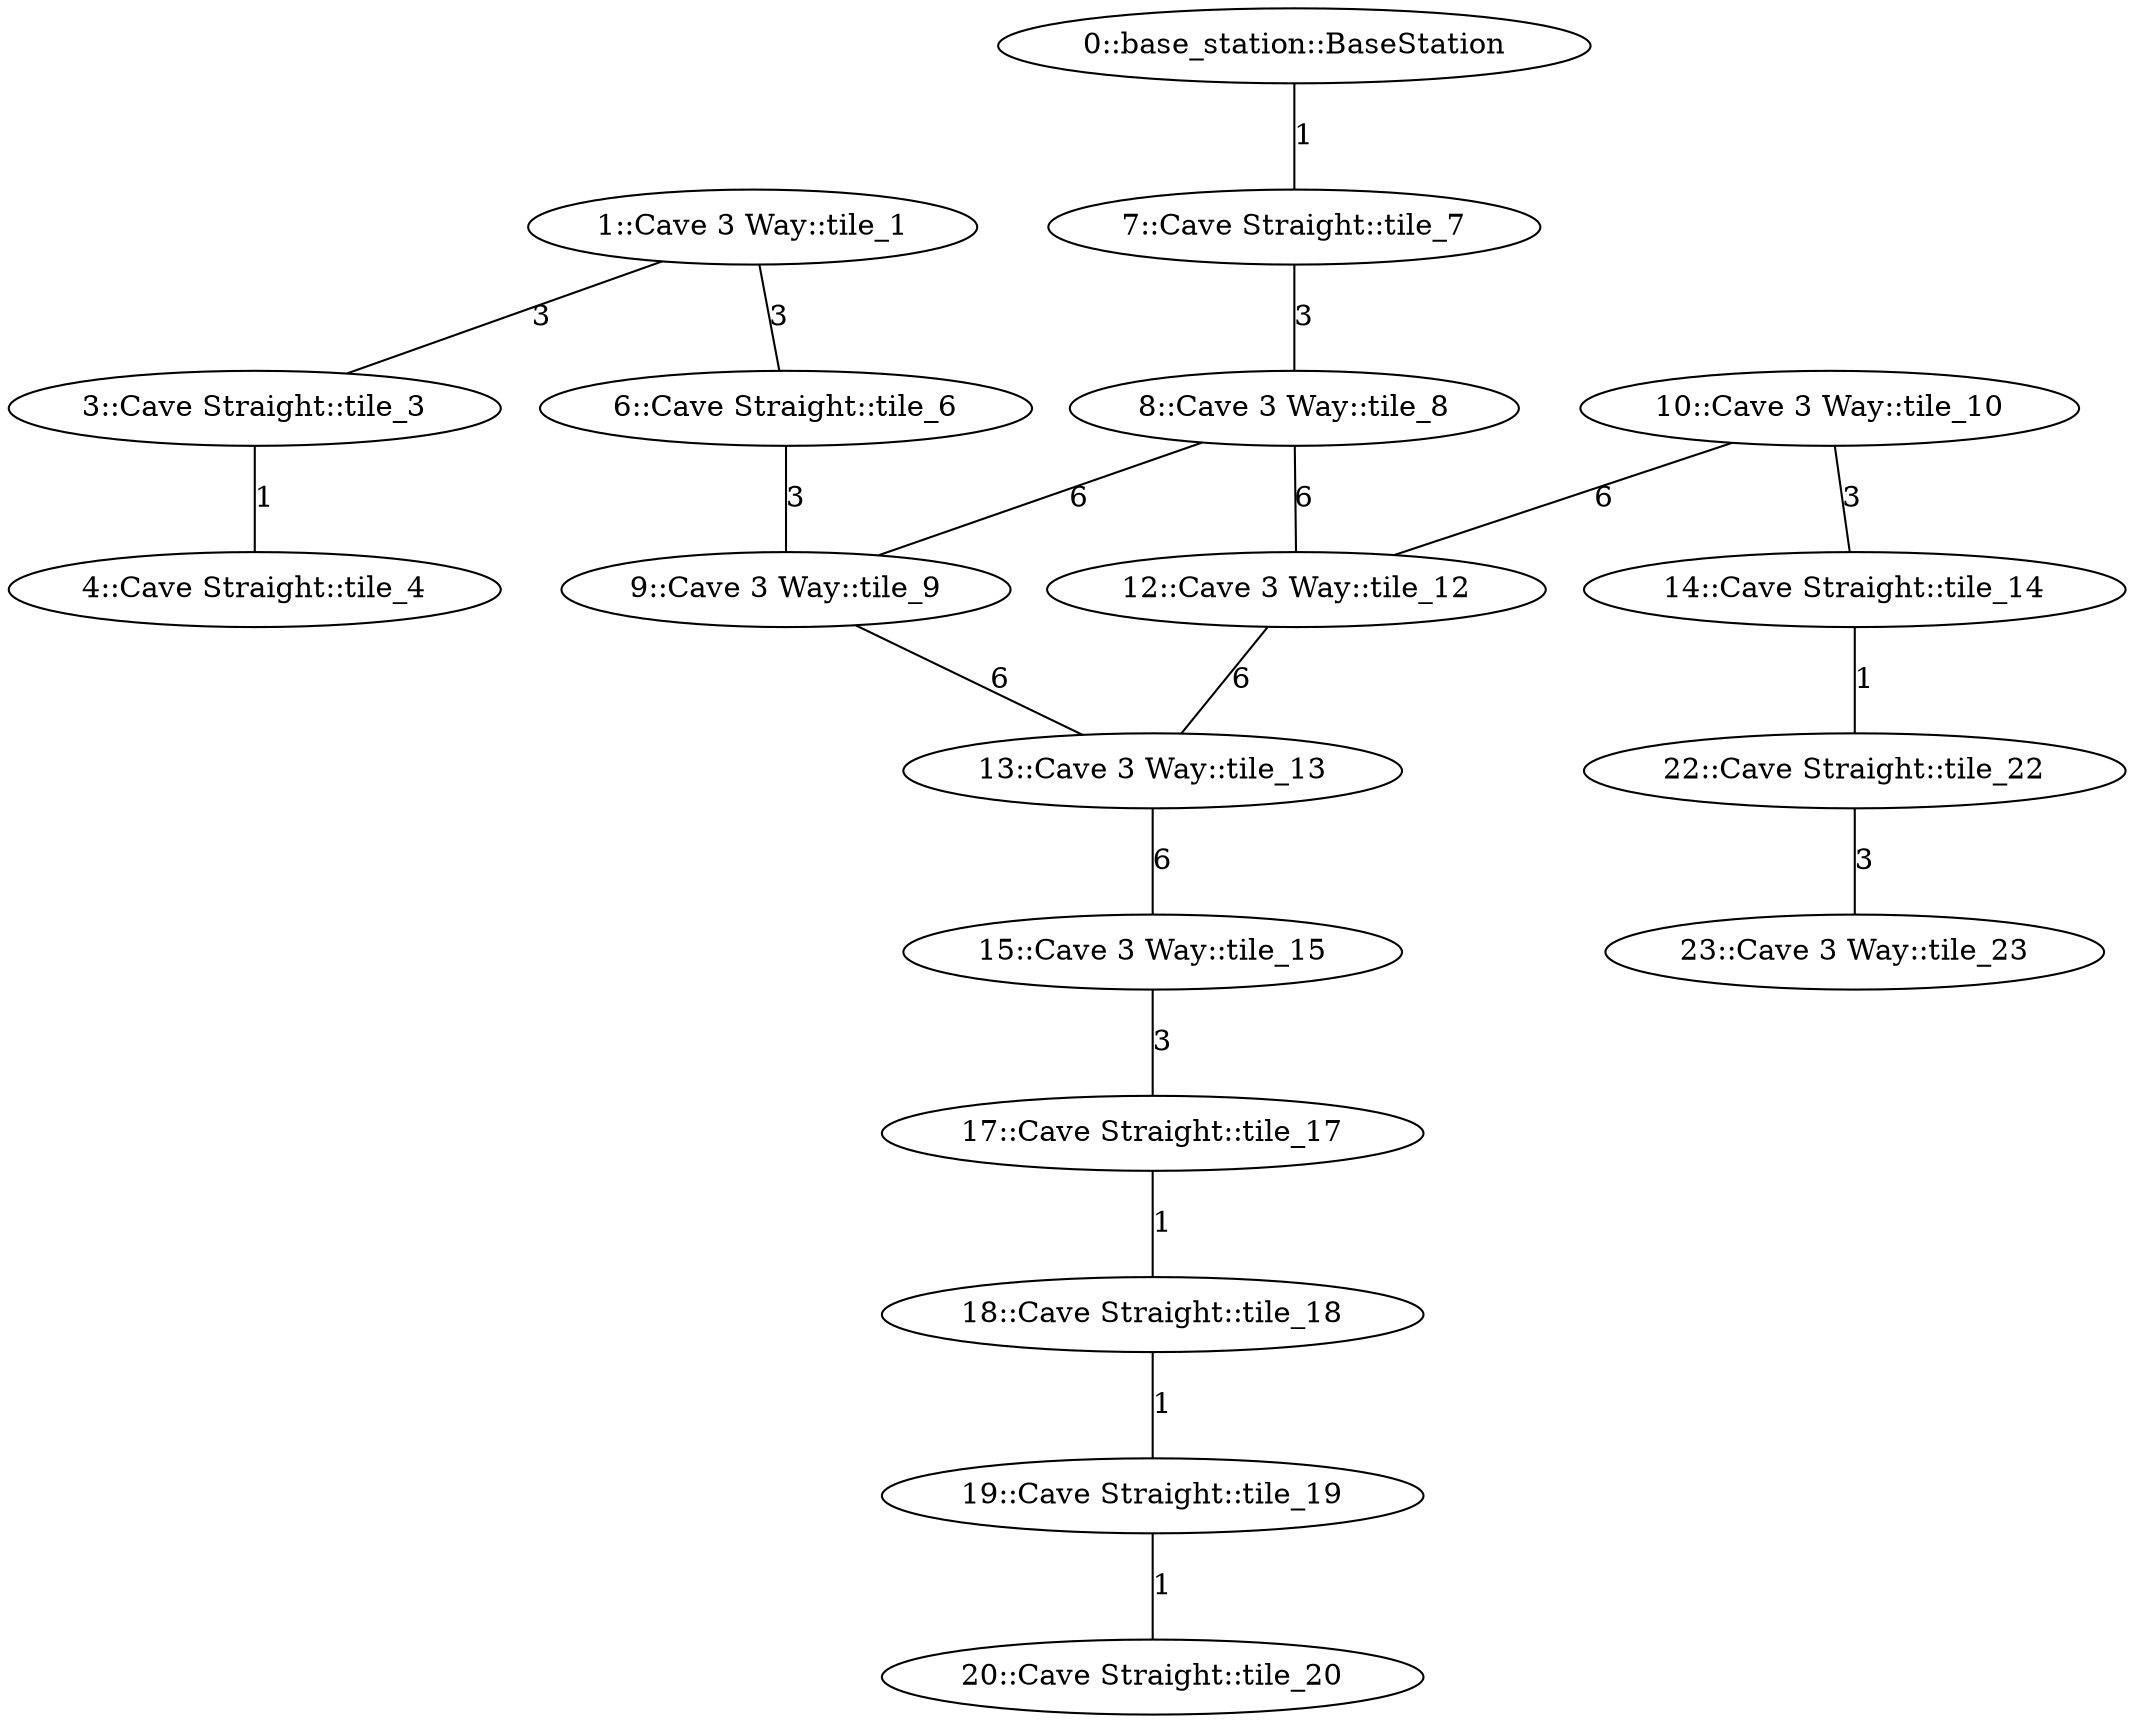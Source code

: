 /* Visibility graph for simple_cave_01 */
/* Generated with the generator.py script: */
/*   __main__.py simple_cave_01.tsv -\-graph-file simple_cave_01.dot -\-world-file simple_cave_01.sdf -\-world-name simple_cave_01 -\-scale_x 25 -\-scale_y 25 -\-cave -\-y0 50 -\-x0 -2 -\-z0 0 -\-level_type row_col -\-levels_buf 5 */

graph {
  /* ==== Vertices ==== */

  /* Base station / Staging area */
  0   [label="0::base_station::BaseStation"];

  1   [label="1::Cave 3 Way::tile_1"];
  3   [label="3::Cave Straight::tile_3"];
  4   [label="4::Cave Straight::tile_4"];
  6   [label="6::Cave Straight::tile_6"];
  7   [label="7::Cave Straight::tile_7"];
  8   [label="8::Cave 3 Way::tile_8"];
  9   [label="9::Cave 3 Way::tile_9"];
  10  [label="10::Cave 3 Way::tile_10"];
  12  [label="12::Cave 3 Way::tile_12"];
  13  [label="13::Cave 3 Way::tile_13"];
  14  [label="14::Cave Straight::tile_14"];
  15  [label="15::Cave 3 Way::tile_15"];
  17  [label="17::Cave Straight::tile_17"];
  18  [label="18::Cave Straight::tile_18"];
  19  [label="19::Cave Straight::tile_19"];
  20  [label="20::Cave Straight::tile_20"];
  22  [label="22::Cave Straight::tile_22"];
  23  [label="23::Cave 3 Way::tile_23"];

  /* ==== Edges ==== */

  /* Base station */
  0  -- 7   [label=1];
  1  -- 3   [label=3];  /* Intersection */
  1  -- 6   [label=3];  /* Intersection */
  3  -- 4   [label=1];
  6  -- 9   [label=3];  /* Intersection */
  7  -- 8   [label=3];  /* Intersection */
  8  -- 9   [label=6];  /* Intersection */
  8  -- 12  [label=6];  /* Intersection */
  9  -- 13  [label=6];  /* Intersection */
  10 -- 12  [label=6];  /* Intersection */
  10 -- 14  [label=3];  /* Intersection */
  12 -- 13  [label=6];  /* Intersection */
  13 -- 15  [label=6];  /* Intersection */
  14 -- 22  [label=1];
  15 -- 17  [label=3];  /* Intersection */
  17 -- 18  [label=1];
  18 -- 19  [label=1];
  19 -- 20  [label=1];
  22 -- 23  [label=3];  /* Intersection */
}